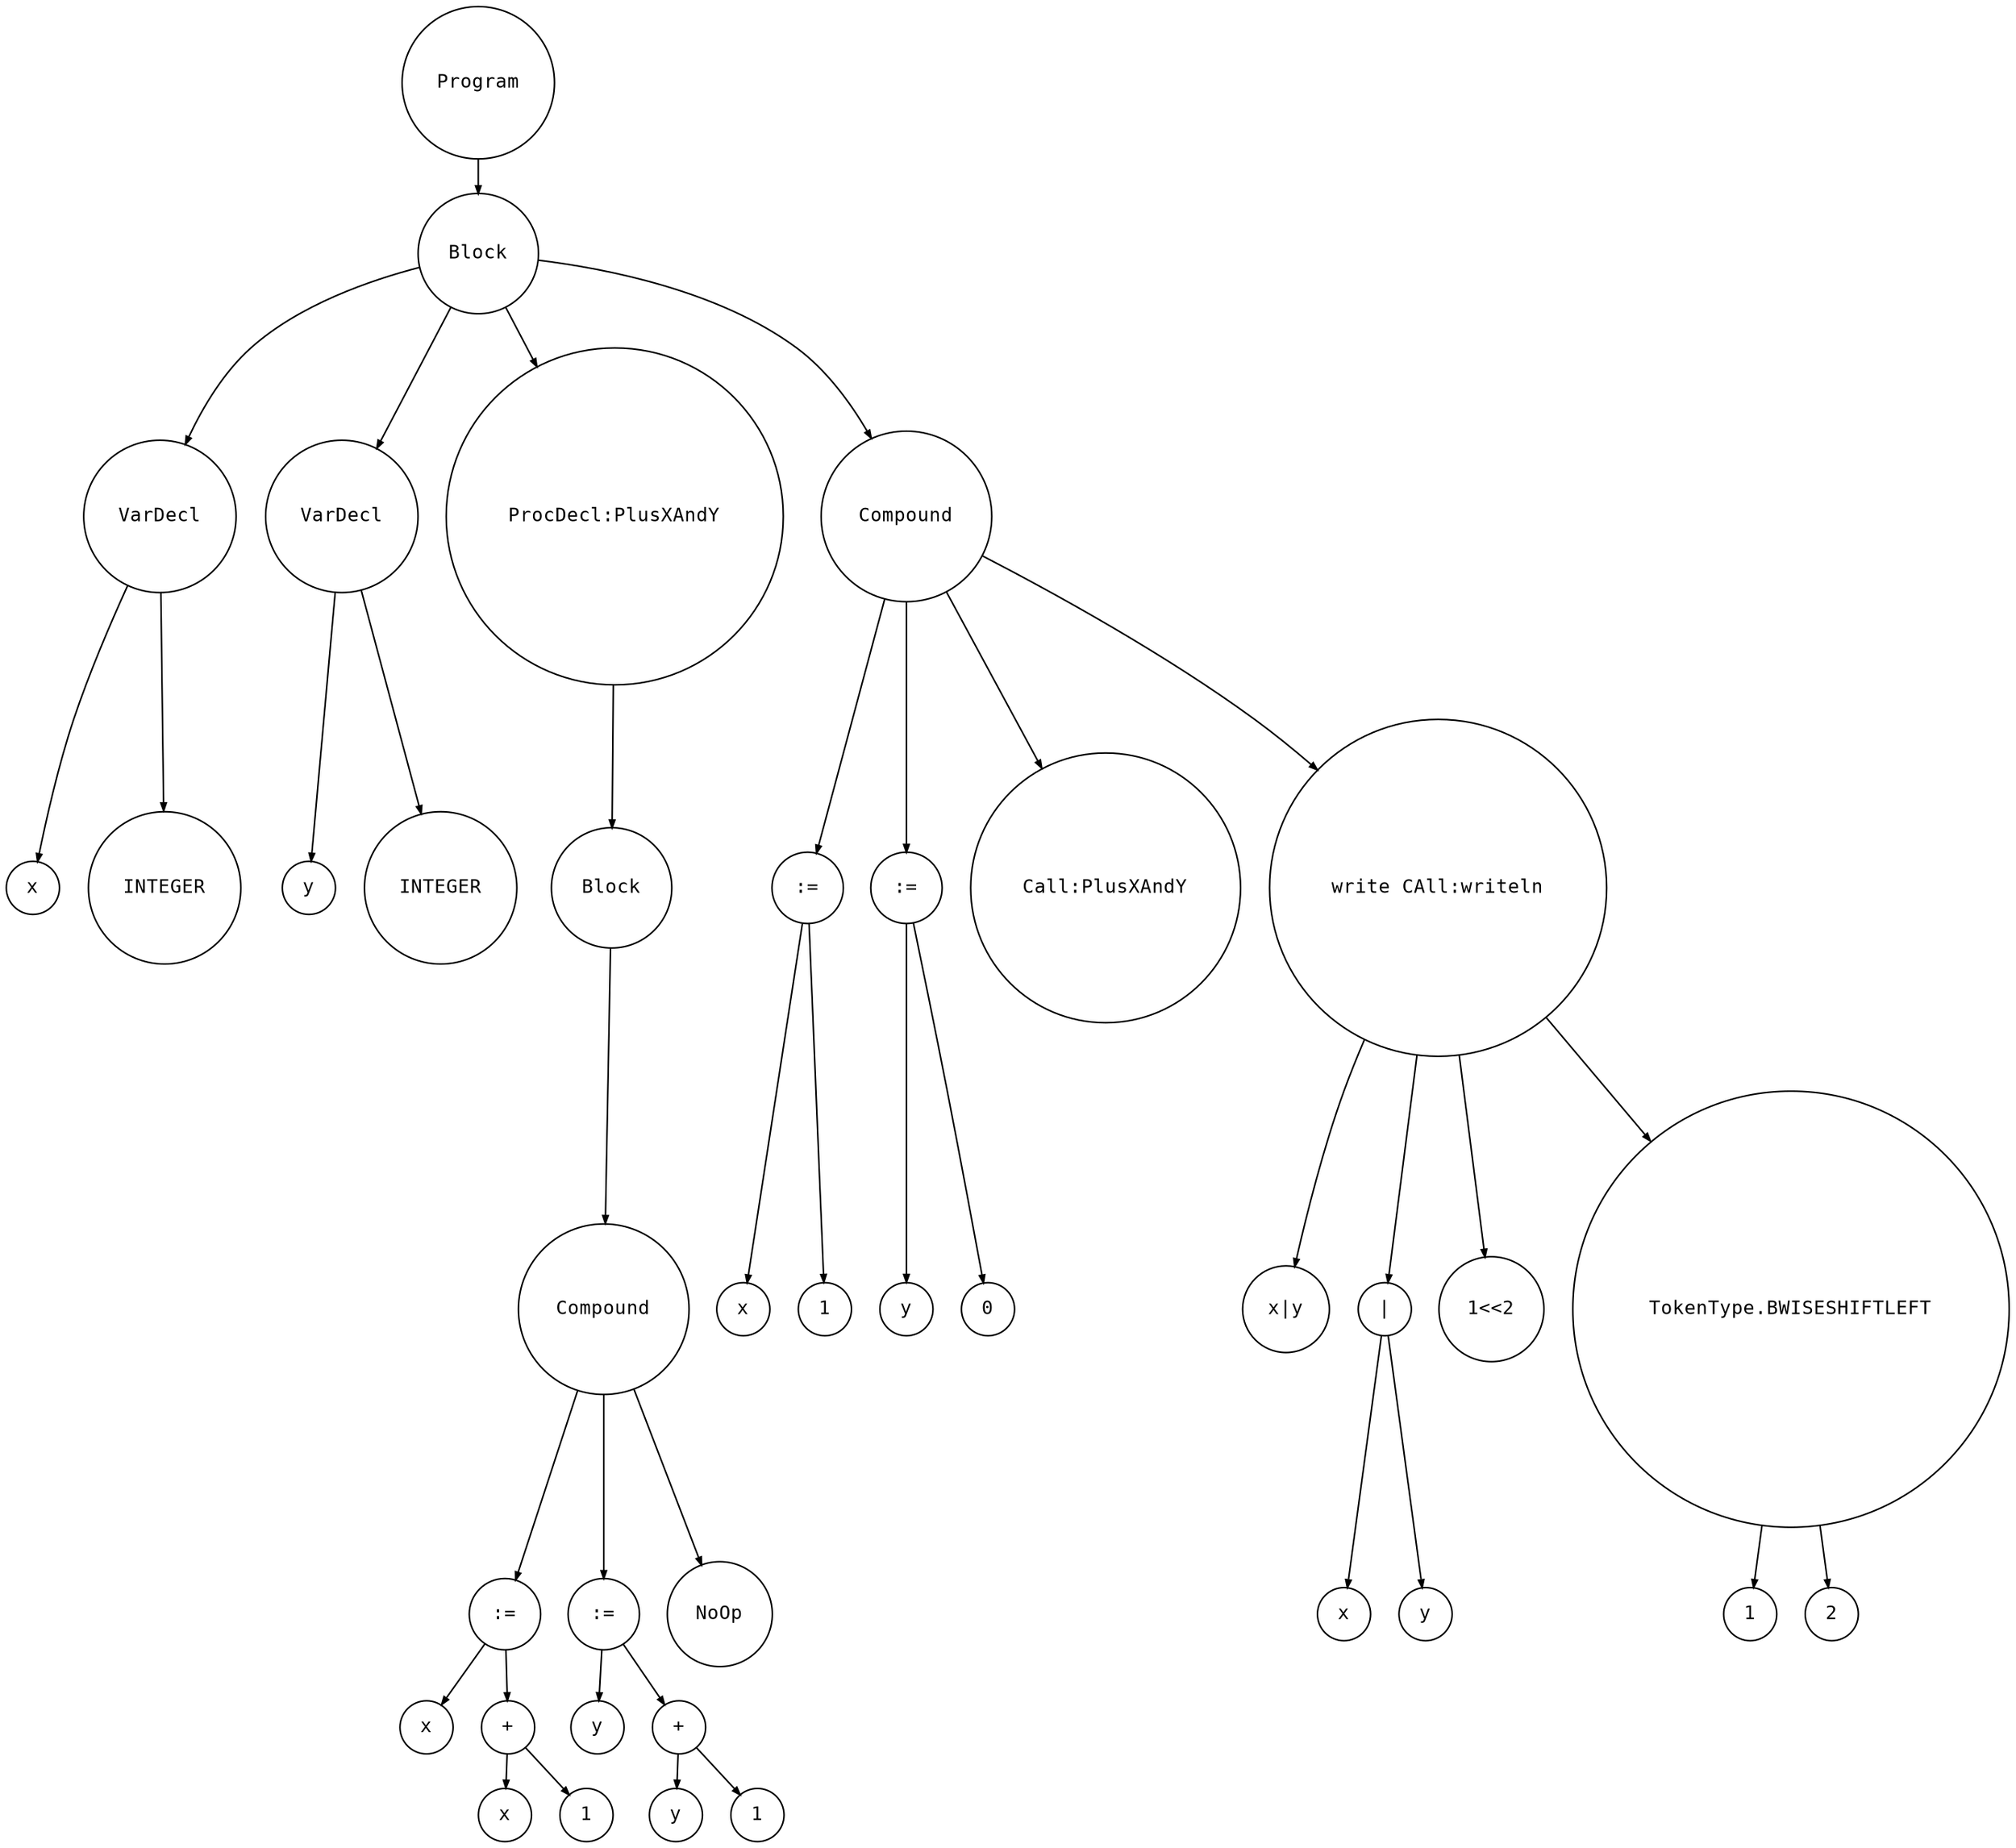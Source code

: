 digraph astgraph {
  node [shape=circle, fontsize=12, fontname="Courier", height=.1];
  ranksep=.3;
  edge [arrowsize=.5]

  node1 [label="Program"]
  node2 [label="Block"]
  node3 [label="VarDecl"]
  node4 [label="x"]
  node3 -> node4
  node5 [label="INTEGER"]
  node3 -> node5
  node6 [label="VarDecl"]
  node7 [label="y"]
  node6 -> node7
  node8 [label="INTEGER"]
  node6 -> node8
  node9 [label="ProcDecl:PlusXAndY"]
  node10 [label="Block"]
  node11 [label="Compound"]
  node12 [label=":="]
  node13 [label="x"]
  node14 [label="+"]
  node15 [label="x"]
  node16 [label="1"]
  node14 -> node15
  node14 -> node16
  node12 -> node13
  node12 -> node14
  node11 -> node12
  node17 [label=":="]
  node18 [label="y"]
  node19 [label="+"]
  node20 [label="y"]
  node21 [label="1"]
  node19 -> node20
  node19 -> node21
  node17 -> node18
  node17 -> node19
  node11 -> node17
  node22 [label="NoOp"]
  node11 -> node22
  node10 -> node11
  node9 -> node10
  node23 [label="Compound"]
  node24 [label=":="]
  node25 [label="x"]
  node26 [label="1"]
  node24 -> node25
  node24 -> node26
  node23 -> node24
  node27 [label=":="]
  node28 [label="y"]
  node29 [label="0"]
  node27 -> node28
  node27 -> node29
  node23 -> node27
  node30 [label="Call:PlusXAndY"]
  node23 -> node30
  node31 [label="write CAll:writeln"]
  node32 [label="x|y"]
  node31 -> node32
  node33 [label="|"]
  node34 [label="x"]
  node35 [label="y"]
  node33 -> node34
  node33 -> node35
  node31 -> node33
  node36 [label="1<<2"]
  node31 -> node36
  node37 [label="TokenType.BWISESHIFTLEFT"]
  node38 [label="1"]
  node39 [label="2"]
  node37 -> node38
  node37 -> node39
  node31 -> node37
  node23 -> node31
  node2 -> node3
  node2 -> node6
  node2 -> node9
  node2 -> node23
  node1 -> node2
}
